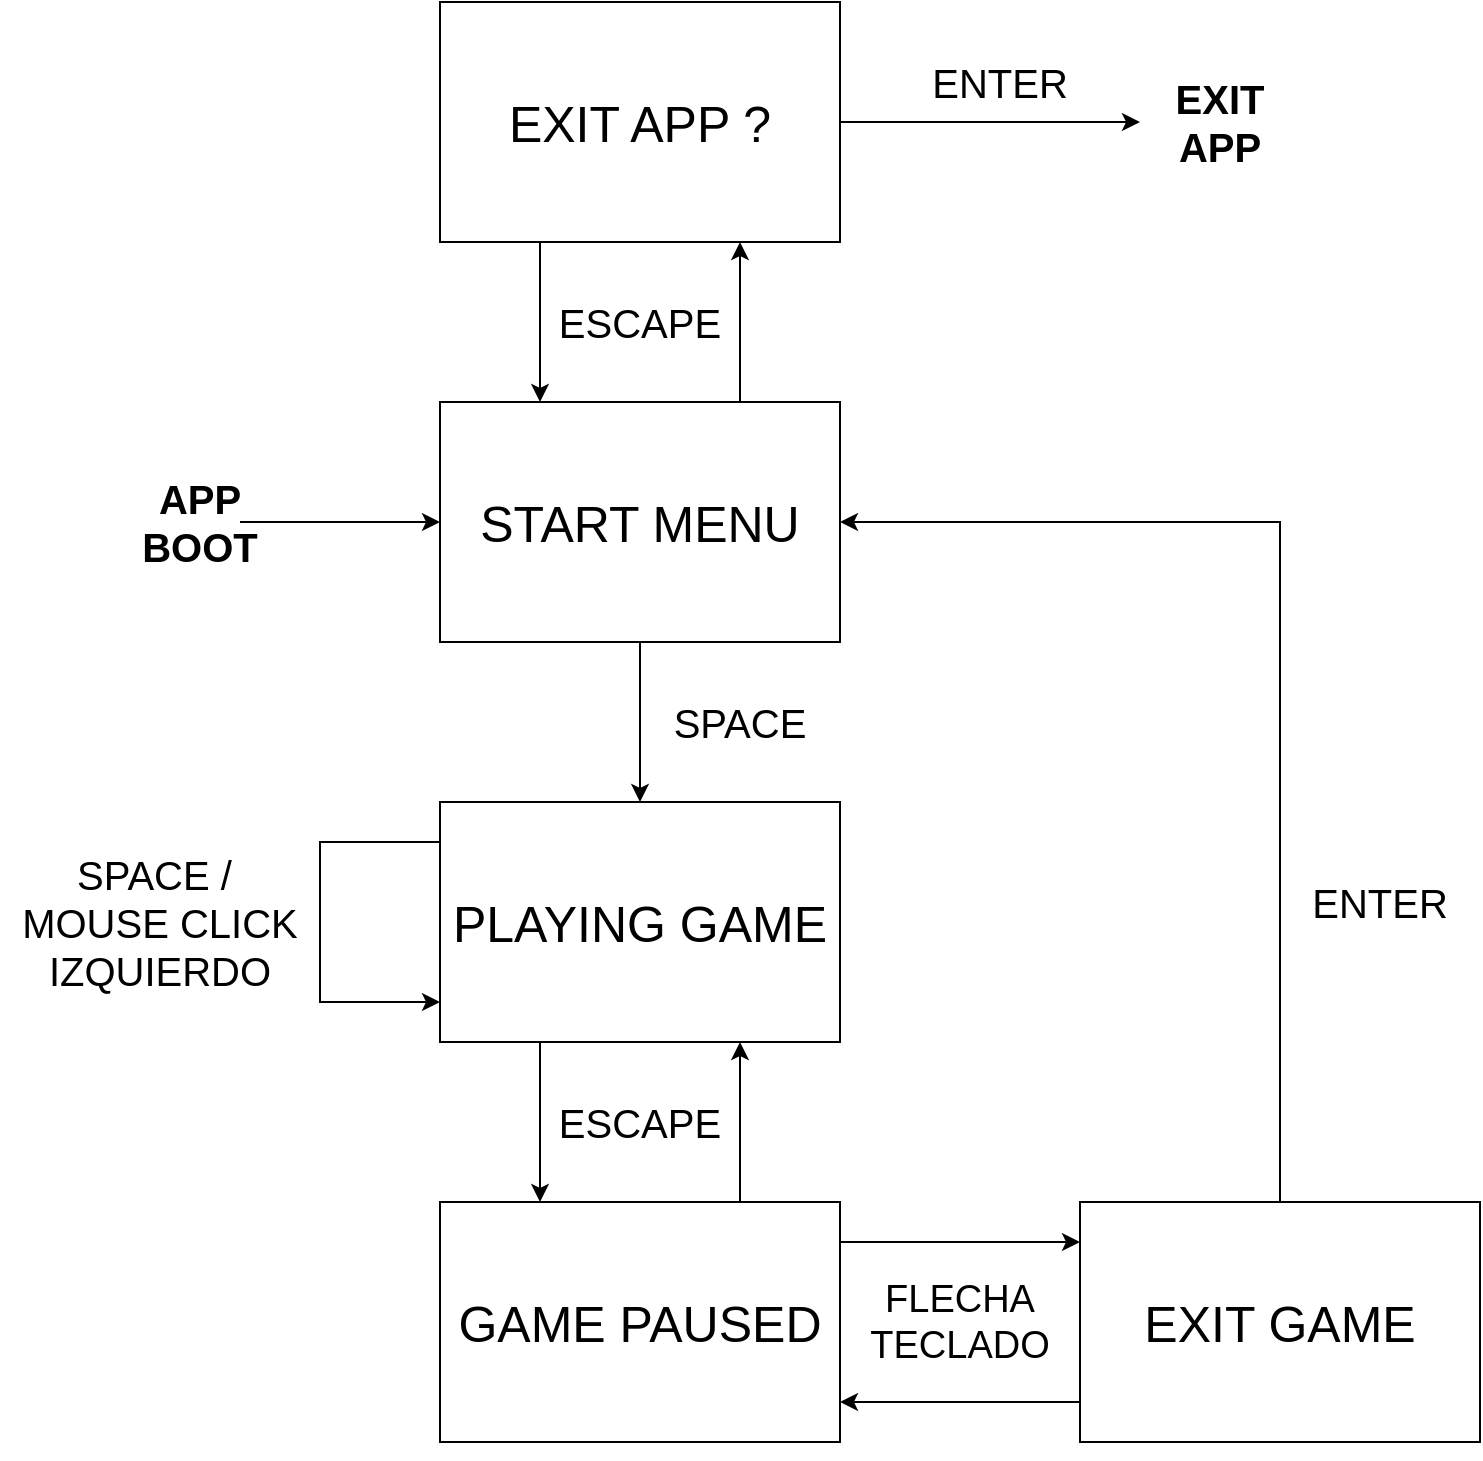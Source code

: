 <mxfile version="13.10.9" type="device"><diagram id="7nUmj5OtCLNf_gvdBhpj" name="Page-1"><mxGraphModel dx="2912" dy="1065" grid="1" gridSize="10" guides="1" tooltips="1" connect="1" arrows="1" fold="1" page="1" pageScale="1" pageWidth="850" pageHeight="1100" math="0" shadow="0"><root><mxCell id="0"/><mxCell id="1" parent="0"/><mxCell id="eBbzqD9W1uwAwm2PJW9Q-6" style="edgeStyle=orthogonalEdgeStyle;rounded=0;orthogonalLoop=1;jettySize=auto;html=1;" edge="1" parent="1" source="eBbzqD9W1uwAwm2PJW9Q-2" target="eBbzqD9W1uwAwm2PJW9Q-4"><mxGeometry relative="1" as="geometry"><Array as="points"><mxPoint x="250" y="880"/><mxPoint x="250" y="880"/></Array></mxGeometry></mxCell><mxCell id="eBbzqD9W1uwAwm2PJW9Q-2" value="GAME" style="rounded=0;whiteSpace=wrap;html=1;" vertex="1" parent="1"><mxGeometry x="200" y="720" width="200" height="120" as="geometry"/></mxCell><mxCell id="eBbzqD9W1uwAwm2PJW9Q-8" style="edgeStyle=orthogonalEdgeStyle;rounded=0;orthogonalLoop=1;jettySize=auto;html=1;" edge="1" parent="1" target="eBbzqD9W1uwAwm2PJW9Q-4"><mxGeometry relative="1" as="geometry"><mxPoint x="520" y="1040" as="sourcePoint"/><Array as="points"><mxPoint x="520" y="1020"/></Array></mxGeometry></mxCell><mxCell id="eBbzqD9W1uwAwm2PJW9Q-4" value="GAME PAUSED" style="rounded=0;whiteSpace=wrap;html=1;" vertex="1" parent="1"><mxGeometry x="200" y="920" width="200" height="120" as="geometry"/></mxCell><mxCell id="eBbzqD9W1uwAwm2PJW9Q-14" style="edgeStyle=orthogonalEdgeStyle;rounded=0;orthogonalLoop=1;jettySize=auto;html=1;" edge="1" parent="1" source="eBbzqD9W1uwAwm2PJW9Q-10" target="eBbzqD9W1uwAwm2PJW9Q-2"><mxGeometry relative="1" as="geometry"/></mxCell><mxCell id="eBbzqD9W1uwAwm2PJW9Q-15" style="edgeStyle=orthogonalEdgeStyle;rounded=0;orthogonalLoop=1;jettySize=auto;html=1;" edge="1" parent="1" source="eBbzqD9W1uwAwm2PJW9Q-10" target="eBbzqD9W1uwAwm2PJW9Q-11"><mxGeometry relative="1" as="geometry"><Array as="points"><mxPoint x="350" y="490"/><mxPoint x="350" y="490"/></Array></mxGeometry></mxCell><mxCell id="eBbzqD9W1uwAwm2PJW9Q-10" value="GAME" style="rounded=0;whiteSpace=wrap;html=1;" vertex="1" parent="1"><mxGeometry x="200" y="520" width="200" height="120" as="geometry"/></mxCell><mxCell id="eBbzqD9W1uwAwm2PJW9Q-16" style="edgeStyle=orthogonalEdgeStyle;rounded=0;orthogonalLoop=1;jettySize=auto;html=1;" edge="1" parent="1" source="eBbzqD9W1uwAwm2PJW9Q-11" target="eBbzqD9W1uwAwm2PJW9Q-10"><mxGeometry relative="1" as="geometry"><Array as="points"><mxPoint x="250" y="480"/><mxPoint x="250" y="480"/></Array></mxGeometry></mxCell><mxCell id="eBbzqD9W1uwAwm2PJW9Q-11" value="Aask" style="rounded=0;whiteSpace=wrap;html=1;" vertex="1" parent="1"><mxGeometry x="200" y="320" width="200" height="120" as="geometry"/></mxCell><mxCell id="eBbzqD9W1uwAwm2PJW9Q-13" style="edgeStyle=orthogonalEdgeStyle;rounded=0;orthogonalLoop=1;jettySize=auto;html=1;" edge="1" parent="1" source="eBbzqD9W1uwAwm2PJW9Q-12" target="eBbzqD9W1uwAwm2PJW9Q-10"><mxGeometry relative="1" as="geometry"><Array as="points"><mxPoint x="620" y="580"/></Array></mxGeometry></mxCell><mxCell id="eBbzqD9W1uwAwm2PJW9Q-12" value="EXIT GAME" style="rounded=0;whiteSpace=wrap;html=1;fontSize=25;" vertex="1" parent="1"><mxGeometry x="520" y="920" width="200" height="120" as="geometry"/></mxCell><mxCell id="eBbzqD9W1uwAwm2PJW9Q-34" style="edgeStyle=orthogonalEdgeStyle;rounded=0;orthogonalLoop=1;jettySize=auto;html=1;fontSize=20;" edge="1" parent="1" source="eBbzqD9W1uwAwm2PJW9Q-17"><mxGeometry relative="1" as="geometry"><mxPoint x="550" y="380" as="targetPoint"/></mxGeometry></mxCell><mxCell id="eBbzqD9W1uwAwm2PJW9Q-17" value="EXIT APP ?" style="rounded=0;whiteSpace=wrap;html=1;fontSize=25;" vertex="1" parent="1"><mxGeometry x="200" y="320" width="200" height="120" as="geometry"/></mxCell><mxCell id="eBbzqD9W1uwAwm2PJW9Q-18" value="START MENU" style="rounded=0;whiteSpace=wrap;html=1;fontSize=25;" vertex="1" parent="1"><mxGeometry x="200" y="520" width="200" height="120" as="geometry"/></mxCell><mxCell id="eBbzqD9W1uwAwm2PJW9Q-19" value="PLAYING GAME" style="rounded=0;whiteSpace=wrap;html=1;fontSize=25;" vertex="1" parent="1"><mxGeometry x="200" y="720" width="200" height="120" as="geometry"/></mxCell><mxCell id="eBbzqD9W1uwAwm2PJW9Q-27" style="edgeStyle=orthogonalEdgeStyle;rounded=0;orthogonalLoop=1;jettySize=auto;html=1;fontSize=20;" edge="1" parent="1" source="eBbzqD9W1uwAwm2PJW9Q-20" target="eBbzqD9W1uwAwm2PJW9Q-19"><mxGeometry relative="1" as="geometry"><Array as="points"><mxPoint x="350" y="880"/><mxPoint x="350" y="880"/></Array></mxGeometry></mxCell><mxCell id="eBbzqD9W1uwAwm2PJW9Q-29" style="edgeStyle=orthogonalEdgeStyle;rounded=0;orthogonalLoop=1;jettySize=auto;html=1;fontSize=20;" edge="1" parent="1" source="eBbzqD9W1uwAwm2PJW9Q-20" target="eBbzqD9W1uwAwm2PJW9Q-12"><mxGeometry relative="1" as="geometry"><Array as="points"><mxPoint x="420" y="940"/><mxPoint x="420" y="940"/></Array></mxGeometry></mxCell><mxCell id="eBbzqD9W1uwAwm2PJW9Q-20" value="GAME PAUSED" style="rounded=0;whiteSpace=wrap;html=1;fontSize=25;" vertex="1" parent="1"><mxGeometry x="200" y="920" width="200" height="120" as="geometry"/></mxCell><mxCell id="eBbzqD9W1uwAwm2PJW9Q-21" style="edgeStyle=orthogonalEdgeStyle;rounded=0;orthogonalLoop=1;jettySize=auto;html=1;fontSize=25;" edge="1" parent="1" source="eBbzqD9W1uwAwm2PJW9Q-19" target="eBbzqD9W1uwAwm2PJW9Q-19"><mxGeometry relative="1" as="geometry"><Array as="points"><mxPoint x="140" y="820"/></Array></mxGeometry></mxCell><mxCell id="eBbzqD9W1uwAwm2PJW9Q-22" value="ENTER" style="text;html=1;strokeColor=none;fillColor=none;align=center;verticalAlign=middle;whiteSpace=wrap;rounded=0;fontSize=20;" vertex="1" parent="1"><mxGeometry x="650" y="760" width="40" height="20" as="geometry"/></mxCell><mxCell id="eBbzqD9W1uwAwm2PJW9Q-23" value="FLECHA TECLADO" style="text;html=1;strokeColor=none;fillColor=none;align=center;verticalAlign=middle;whiteSpace=wrap;rounded=0;fontSize=19;" vertex="1" parent="1"><mxGeometry x="440" y="970" width="40" height="20" as="geometry"/></mxCell><mxCell id="eBbzqD9W1uwAwm2PJW9Q-25" value="SPACE /&amp;nbsp;&lt;br&gt;MOUSE CLICK IZQUIERDO" style="text;html=1;strokeColor=none;fillColor=none;align=center;verticalAlign=middle;whiteSpace=wrap;rounded=0;fontSize=20;" vertex="1" parent="1"><mxGeometry x="-20" y="770" width="160" height="20" as="geometry"/></mxCell><mxCell id="eBbzqD9W1uwAwm2PJW9Q-26" value="ESCAPE" style="text;html=1;strokeColor=none;fillColor=none;align=center;verticalAlign=middle;whiteSpace=wrap;rounded=0;fontSize=20;" vertex="1" parent="1"><mxGeometry x="280" y="870" width="40" height="20" as="geometry"/></mxCell><mxCell id="eBbzqD9W1uwAwm2PJW9Q-30" value="SPACE" style="text;html=1;strokeColor=none;fillColor=none;align=center;verticalAlign=middle;whiteSpace=wrap;rounded=0;fontSize=20;" vertex="1" parent="1"><mxGeometry x="330" y="670" width="40" height="20" as="geometry"/></mxCell><mxCell id="eBbzqD9W1uwAwm2PJW9Q-31" value="ESCAPE" style="text;html=1;strokeColor=none;fillColor=none;align=center;verticalAlign=middle;whiteSpace=wrap;rounded=0;fontSize=20;" vertex="1" parent="1"><mxGeometry x="280" y="470" width="40" height="20" as="geometry"/></mxCell><mxCell id="eBbzqD9W1uwAwm2PJW9Q-32" value="ENTER" style="text;html=1;strokeColor=none;fillColor=none;align=center;verticalAlign=middle;whiteSpace=wrap;rounded=0;fontSize=20;" vertex="1" parent="1"><mxGeometry x="460" y="350" width="40" height="20" as="geometry"/></mxCell><mxCell id="eBbzqD9W1uwAwm2PJW9Q-33" value="EXIT APP" style="text;html=1;strokeColor=none;fillColor=none;align=center;verticalAlign=middle;whiteSpace=wrap;rounded=0;fontSize=20;fontStyle=1" vertex="1" parent="1"><mxGeometry x="570" y="370" width="40" height="20" as="geometry"/></mxCell><mxCell id="eBbzqD9W1uwAwm2PJW9Q-36" style="edgeStyle=orthogonalEdgeStyle;rounded=0;orthogonalLoop=1;jettySize=auto;html=1;fontSize=20;" edge="1" parent="1" source="eBbzqD9W1uwAwm2PJW9Q-35" target="eBbzqD9W1uwAwm2PJW9Q-18"><mxGeometry relative="1" as="geometry"/></mxCell><mxCell id="eBbzqD9W1uwAwm2PJW9Q-35" value="APP BOOT" style="text;html=1;strokeColor=none;fillColor=none;align=center;verticalAlign=middle;whiteSpace=wrap;rounded=0;fontSize=20;fontStyle=1" vertex="1" parent="1"><mxGeometry x="60" y="570" width="40" height="20" as="geometry"/></mxCell></root></mxGraphModel></diagram></mxfile>